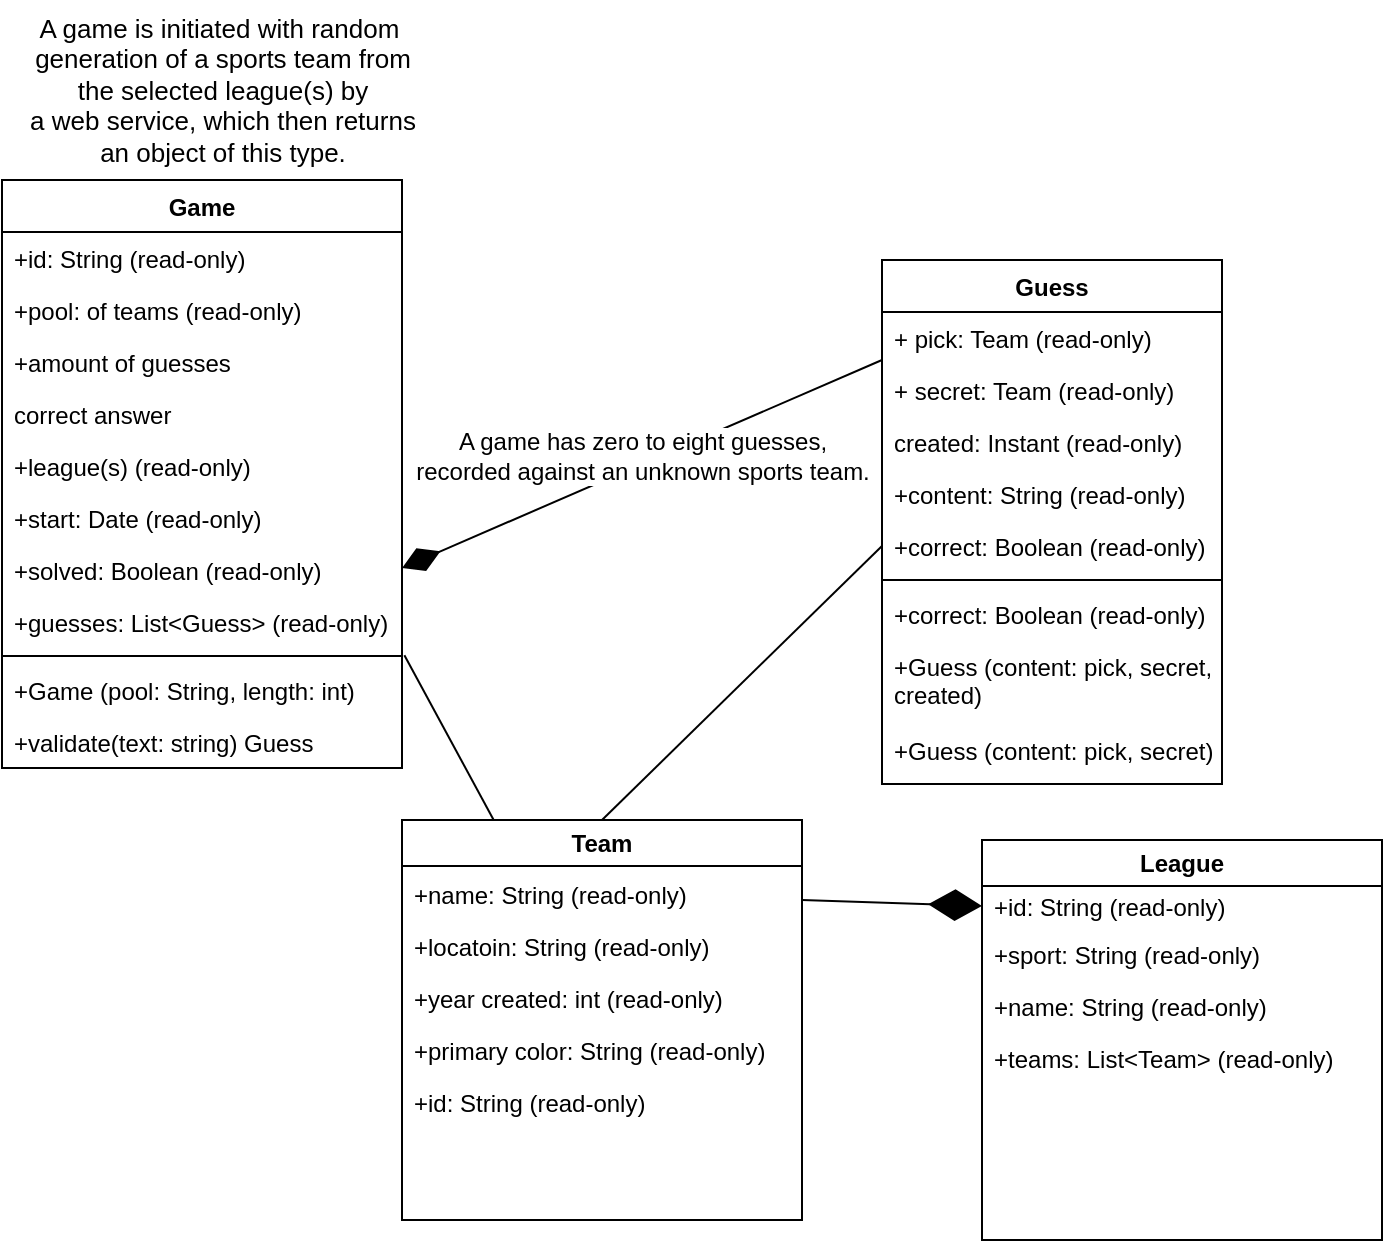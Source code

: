 <mxfile version="24.2.1" type="device">
  <diagram name="Page-1" id="w_sVe9h6Erg7zfxZk2Vn">
    <mxGraphModel dx="1426" dy="785" grid="1" gridSize="10" guides="1" tooltips="1" connect="1" arrows="1" fold="1" page="1" pageScale="1" pageWidth="850" pageHeight="1100" background="none" math="0" shadow="0">
      <root>
        <mxCell id="0" />
        <mxCell id="1" parent="0" />
        <mxCell id="24UU5HveqanTPOSPNjTf-1" value="Game" style="swimlane;fontStyle=1;align=center;verticalAlign=top;childLayout=stackLayout;horizontal=1;startSize=26;horizontalStack=0;resizeParent=1;resizeParentMax=0;resizeLast=0;collapsible=1;marginBottom=0;whiteSpace=wrap;html=1;" parent="1" vertex="1">
          <mxGeometry x="80" y="180" width="200" height="294" as="geometry" />
        </mxCell>
        <mxCell id="24UU5HveqanTPOSPNjTf-2" value="+id: String (read-only)" style="text;strokeColor=none;fillColor=none;align=left;verticalAlign=top;spacingLeft=4;spacingRight=4;overflow=hidden;rotatable=0;points=[[0,0.5],[1,0.5]];portConstraint=eastwest;whiteSpace=wrap;html=1;" parent="24UU5HveqanTPOSPNjTf-1" vertex="1">
          <mxGeometry y="26" width="200" height="26" as="geometry" />
        </mxCell>
        <mxCell id="24UU5HveqanTPOSPNjTf-10" value="+pool: of teams (read-only)" style="text;strokeColor=none;fillColor=none;align=left;verticalAlign=top;spacingLeft=4;spacingRight=4;overflow=hidden;rotatable=0;points=[[0,0.5],[1,0.5]];portConstraint=eastwest;whiteSpace=wrap;html=1;" parent="24UU5HveqanTPOSPNjTf-1" vertex="1">
          <mxGeometry y="52" width="200" height="26" as="geometry" />
        </mxCell>
        <mxCell id="KCZI1uN9eoNdziW-oZWX-1" value="+amount of guesses&amp;nbsp;" style="text;strokeColor=none;fillColor=none;align=left;verticalAlign=top;spacingLeft=4;spacingRight=4;overflow=hidden;rotatable=0;points=[[0,0.5],[1,0.5]];portConstraint=eastwest;whiteSpace=wrap;html=1;" parent="24UU5HveqanTPOSPNjTf-1" vertex="1">
          <mxGeometry y="78" width="200" height="26" as="geometry" />
        </mxCell>
        <mxCell id="qJwV7eziEVDhRDihA2SV-5" value="correct answer" style="text;strokeColor=none;fillColor=none;align=left;verticalAlign=top;spacingLeft=4;spacingRight=4;overflow=hidden;rotatable=0;points=[[0,0.5],[1,0.5]];portConstraint=eastwest;whiteSpace=wrap;html=1;" vertex="1" parent="24UU5HveqanTPOSPNjTf-1">
          <mxGeometry y="104" width="200" height="26" as="geometry" />
        </mxCell>
        <mxCell id="24UU5HveqanTPOSPNjTf-11" value="+league(s) (read-only)" style="text;strokeColor=none;fillColor=none;align=left;verticalAlign=top;spacingLeft=4;spacingRight=4;overflow=hidden;rotatable=0;points=[[0,0.5],[1,0.5]];portConstraint=eastwest;whiteSpace=wrap;html=1;" parent="24UU5HveqanTPOSPNjTf-1" vertex="1">
          <mxGeometry y="130" width="200" height="26" as="geometry" />
        </mxCell>
        <mxCell id="24UU5HveqanTPOSPNjTf-12" value="+start: Date (read-only)" style="text;strokeColor=none;fillColor=none;align=left;verticalAlign=top;spacingLeft=4;spacingRight=4;overflow=hidden;rotatable=0;points=[[0,0.5],[1,0.5]];portConstraint=eastwest;whiteSpace=wrap;html=1;" parent="24UU5HveqanTPOSPNjTf-1" vertex="1">
          <mxGeometry y="156" width="200" height="26" as="geometry" />
        </mxCell>
        <mxCell id="24UU5HveqanTPOSPNjTf-13" value="+solved: Boolean (read-only)" style="text;strokeColor=none;fillColor=none;align=left;verticalAlign=top;spacingLeft=4;spacingRight=4;overflow=hidden;rotatable=0;points=[[0,0.5],[1,0.5]];portConstraint=eastwest;whiteSpace=wrap;html=1;" parent="24UU5HveqanTPOSPNjTf-1" vertex="1">
          <mxGeometry y="182" width="200" height="26" as="geometry" />
        </mxCell>
        <mxCell id="24UU5HveqanTPOSPNjTf-14" value="+guesses: List&amp;lt;Guess&amp;gt; (read-only)" style="text;strokeColor=none;fillColor=none;align=left;verticalAlign=top;spacingLeft=4;spacingRight=4;overflow=hidden;rotatable=0;points=[[0,0.5],[1,0.5]];portConstraint=eastwest;whiteSpace=wrap;html=1;" parent="24UU5HveqanTPOSPNjTf-1" vertex="1">
          <mxGeometry y="208" width="200" height="26" as="geometry" />
        </mxCell>
        <mxCell id="24UU5HveqanTPOSPNjTf-3" value="" style="line;strokeWidth=1;fillColor=none;align=left;verticalAlign=middle;spacingTop=-1;spacingLeft=3;spacingRight=3;rotatable=0;labelPosition=right;points=[];portConstraint=eastwest;strokeColor=inherit;" parent="24UU5HveqanTPOSPNjTf-1" vertex="1">
          <mxGeometry y="234" width="200" height="8" as="geometry" />
        </mxCell>
        <mxCell id="24UU5HveqanTPOSPNjTf-4" value="+Game (pool: String, length: int)" style="text;strokeColor=none;fillColor=none;align=left;verticalAlign=top;spacingLeft=4;spacingRight=4;overflow=hidden;rotatable=0;points=[[0,0.5],[1,0.5]];portConstraint=eastwest;whiteSpace=wrap;html=1;" parent="24UU5HveqanTPOSPNjTf-1" vertex="1">
          <mxGeometry y="242" width="200" height="26" as="geometry" />
        </mxCell>
        <mxCell id="24UU5HveqanTPOSPNjTf-15" value="+validate(text: string) Guess" style="text;strokeColor=none;fillColor=none;align=left;verticalAlign=top;spacingLeft=4;spacingRight=4;overflow=hidden;rotatable=0;points=[[0,0.5],[1,0.5]];portConstraint=eastwest;whiteSpace=wrap;html=1;" parent="24UU5HveqanTPOSPNjTf-1" vertex="1">
          <mxGeometry y="268" width="200" height="26" as="geometry" />
        </mxCell>
        <mxCell id="24UU5HveqanTPOSPNjTf-5" value="Guess" style="swimlane;fontStyle=1;align=center;verticalAlign=top;childLayout=stackLayout;horizontal=1;startSize=26;horizontalStack=0;resizeParent=1;resizeParentMax=0;resizeLast=0;collapsible=1;marginBottom=0;whiteSpace=wrap;html=1;" parent="1" vertex="1">
          <mxGeometry x="520" y="220" width="170" height="262" as="geometry" />
        </mxCell>
        <mxCell id="24UU5HveqanTPOSPNjTf-18" value="+ pick: Team (read-only)" style="text;strokeColor=none;fillColor=none;align=left;verticalAlign=top;spacingLeft=4;spacingRight=4;overflow=hidden;rotatable=0;points=[[0,0.5],[1,0.5]];portConstraint=eastwest;whiteSpace=wrap;html=1;" parent="24UU5HveqanTPOSPNjTf-5" vertex="1">
          <mxGeometry y="26" width="170" height="26" as="geometry" />
        </mxCell>
        <mxCell id="qJwV7eziEVDhRDihA2SV-30" value="+ secret: Team (read-only)" style="text;strokeColor=none;fillColor=none;align=left;verticalAlign=top;spacingLeft=4;spacingRight=4;overflow=hidden;rotatable=0;points=[[0,0.5],[1,0.5]];portConstraint=eastwest;whiteSpace=wrap;html=1;" vertex="1" parent="24UU5HveqanTPOSPNjTf-5">
          <mxGeometry y="52" width="170" height="26" as="geometry" />
        </mxCell>
        <mxCell id="qJwV7eziEVDhRDihA2SV-31" value="created: Instant (read-only)" style="text;strokeColor=none;fillColor=none;align=left;verticalAlign=top;spacingLeft=4;spacingRight=4;overflow=hidden;rotatable=0;points=[[0,0.5],[1,0.5]];portConstraint=eastwest;whiteSpace=wrap;html=1;" vertex="1" parent="24UU5HveqanTPOSPNjTf-5">
          <mxGeometry y="78" width="170" height="26" as="geometry" />
        </mxCell>
        <mxCell id="24UU5HveqanTPOSPNjTf-19" value="+content: String (read-only)" style="text;strokeColor=none;fillColor=none;align=left;verticalAlign=top;spacingLeft=4;spacingRight=4;overflow=hidden;rotatable=0;points=[[0,0.5],[1,0.5]];portConstraint=eastwest;whiteSpace=wrap;html=1;" parent="24UU5HveqanTPOSPNjTf-5" vertex="1">
          <mxGeometry y="104" width="170" height="26" as="geometry" />
        </mxCell>
        <mxCell id="24UU5HveqanTPOSPNjTf-6" value="+correct: Boolean (read-only)" style="text;strokeColor=none;fillColor=none;align=left;verticalAlign=top;spacingLeft=4;spacingRight=4;overflow=hidden;rotatable=0;points=[[0,0.5],[1,0.5]];portConstraint=eastwest;whiteSpace=wrap;html=1;" parent="24UU5HveqanTPOSPNjTf-5" vertex="1">
          <mxGeometry y="130" width="170" height="26" as="geometry" />
        </mxCell>
        <mxCell id="24UU5HveqanTPOSPNjTf-7" value="" style="line;strokeWidth=1;fillColor=none;align=left;verticalAlign=middle;spacingTop=-1;spacingLeft=3;spacingRight=3;rotatable=0;labelPosition=right;points=[];portConstraint=eastwest;strokeColor=inherit;" parent="24UU5HveqanTPOSPNjTf-5" vertex="1">
          <mxGeometry y="156" width="170" height="8" as="geometry" />
        </mxCell>
        <mxCell id="24UU5HveqanTPOSPNjTf-8" value="+correct: Boolean (read-only)" style="text;align=left;verticalAlign=top;spacingLeft=4;spacingRight=4;overflow=hidden;rotatable=0;points=[[0,0.5],[1,0.5]];portConstraint=eastwest;whiteSpace=wrap;html=1;" parent="24UU5HveqanTPOSPNjTf-5" vertex="1">
          <mxGeometry y="164" width="170" height="26" as="geometry" />
        </mxCell>
        <mxCell id="qJwV7eziEVDhRDihA2SV-28" value="+Guess (content: pick, secret, created)" style="text;align=left;verticalAlign=top;spacingLeft=4;spacingRight=4;overflow=hidden;rotatable=0;points=[[0,0.5],[1,0.5]];portConstraint=eastwest;whiteSpace=wrap;html=1;" vertex="1" parent="24UU5HveqanTPOSPNjTf-5">
          <mxGeometry y="190" width="170" height="42" as="geometry" />
        </mxCell>
        <mxCell id="qJwV7eziEVDhRDihA2SV-29" value="+Guess (content: pick, secret)" style="text;align=left;verticalAlign=top;spacingLeft=4;spacingRight=4;overflow=hidden;rotatable=0;points=[[0,0.5],[1,0.5]];portConstraint=eastwest;whiteSpace=wrap;html=1;" vertex="1" parent="24UU5HveqanTPOSPNjTf-5">
          <mxGeometry y="232" width="170" height="30" as="geometry" />
        </mxCell>
        <mxCell id="24UU5HveqanTPOSPNjTf-23" value="" style="endArrow=diamondThin;endFill=1;endSize=18;html=1;rounded=0;exitX=0;exitY=0.5;exitDx=0;exitDy=0;entryX=1;entryY=0.5;entryDx=0;entryDy=0;strokeWidth=1;elbow=vertical;" parent="1" edge="1">
          <mxGeometry width="160" relative="1" as="geometry">
            <mxPoint x="520" y="270" as="sourcePoint" />
            <mxPoint x="280" y="374" as="targetPoint" />
          </mxGeometry>
        </mxCell>
        <mxCell id="24UU5HveqanTPOSPNjTf-24" value="A game has zero to eight guesses,&lt;br style=&quot;font-size: 12px;&quot;&gt;recorded against an unknown sports team." style="edgeLabel;html=1;align=center;verticalAlign=middle;resizable=0;points=[];fontSize=12;" parent="24UU5HveqanTPOSPNjTf-23" vertex="1" connectable="0">
          <mxGeometry x="0.247" y="2" relative="1" as="geometry">
            <mxPoint x="29" y="-19" as="offset" />
          </mxGeometry>
        </mxCell>
        <mxCell id="24UU5HveqanTPOSPNjTf-25" value="A game is initiated with random&amp;nbsp;&lt;br style=&quot;font-size: 13px;&quot;&gt;generation of a sports team from &lt;br&gt;the selected league(s) by&lt;br style=&quot;font-size: 13px;&quot;&gt;a web service, which then returns&lt;br style=&quot;font-size: 13px;&quot;&gt;an object of this type." style="text;html=1;align=center;verticalAlign=middle;resizable=0;points=[];autosize=1;strokeColor=none;fillColor=none;fontSize=13;" parent="1" vertex="1">
          <mxGeometry x="80" y="90" width="220" height="90" as="geometry" />
        </mxCell>
        <mxCell id="qJwV7eziEVDhRDihA2SV-1" value="Team" style="swimlane;whiteSpace=wrap;html=1;" vertex="1" parent="1">
          <mxGeometry x="280" y="500" width="200" height="200" as="geometry" />
        </mxCell>
        <mxCell id="qJwV7eziEVDhRDihA2SV-14" value="+name: String (read-only)" style="text;strokeColor=none;fillColor=none;align=left;verticalAlign=top;spacingLeft=4;spacingRight=4;overflow=hidden;rotatable=0;points=[[0,0.5],[1,0.5]];portConstraint=eastwest;whiteSpace=wrap;html=1;" vertex="1" parent="qJwV7eziEVDhRDihA2SV-1">
          <mxGeometry y="24" width="200" height="26" as="geometry" />
        </mxCell>
        <mxCell id="qJwV7eziEVDhRDihA2SV-15" value="+locatoin: String (read-only)" style="text;strokeColor=none;fillColor=none;align=left;verticalAlign=top;spacingLeft=4;spacingRight=4;overflow=hidden;rotatable=0;points=[[0,0.5],[1,0.5]];portConstraint=eastwest;whiteSpace=wrap;html=1;" vertex="1" parent="qJwV7eziEVDhRDihA2SV-1">
          <mxGeometry y="50" width="200" height="26" as="geometry" />
        </mxCell>
        <mxCell id="qJwV7eziEVDhRDihA2SV-16" value="+year created: int (read-only)" style="text;strokeColor=none;fillColor=none;align=left;verticalAlign=top;spacingLeft=4;spacingRight=4;overflow=hidden;rotatable=0;points=[[0,0.5],[1,0.5]];portConstraint=eastwest;whiteSpace=wrap;html=1;" vertex="1" parent="qJwV7eziEVDhRDihA2SV-1">
          <mxGeometry y="76" width="200" height="26" as="geometry" />
        </mxCell>
        <mxCell id="qJwV7eziEVDhRDihA2SV-17" value="+primary color: String (read-only)" style="text;strokeColor=none;fillColor=none;align=left;verticalAlign=top;spacingLeft=4;spacingRight=4;overflow=hidden;rotatable=0;points=[[0,0.5],[1,0.5]];portConstraint=eastwest;whiteSpace=wrap;html=1;" vertex="1" parent="qJwV7eziEVDhRDihA2SV-1">
          <mxGeometry y="102" width="200" height="26" as="geometry" />
        </mxCell>
        <mxCell id="qJwV7eziEVDhRDihA2SV-18" value="+id: String (read-only)" style="text;strokeColor=none;fillColor=none;align=left;verticalAlign=top;spacingLeft=4;spacingRight=4;overflow=hidden;rotatable=0;points=[[0,0.5],[1,0.5]];portConstraint=eastwest;whiteSpace=wrap;html=1;" vertex="1" parent="qJwV7eziEVDhRDihA2SV-1">
          <mxGeometry y="128" width="200" height="26" as="geometry" />
        </mxCell>
        <mxCell id="qJwV7eziEVDhRDihA2SV-2" value="League" style="swimlane;whiteSpace=wrap;html=1;" vertex="1" parent="1">
          <mxGeometry x="570" y="510" width="200" height="200" as="geometry" />
        </mxCell>
        <mxCell id="qJwV7eziEVDhRDihA2SV-6" value="+id: String (read-only)" style="text;strokeColor=none;fillColor=none;align=left;verticalAlign=top;spacingLeft=4;spacingRight=4;overflow=hidden;rotatable=0;points=[[0,0.5],[1,0.5]];portConstraint=eastwest;whiteSpace=wrap;html=1;" vertex="1" parent="qJwV7eziEVDhRDihA2SV-2">
          <mxGeometry y="20" width="200" height="26" as="geometry" />
        </mxCell>
        <mxCell id="qJwV7eziEVDhRDihA2SV-7" value="+sport: String (read-only)" style="text;strokeColor=none;fillColor=none;align=left;verticalAlign=top;spacingLeft=4;spacingRight=4;overflow=hidden;rotatable=0;points=[[0,0.5],[1,0.5]];portConstraint=eastwest;whiteSpace=wrap;html=1;" vertex="1" parent="qJwV7eziEVDhRDihA2SV-2">
          <mxGeometry y="44" width="200" height="26" as="geometry" />
        </mxCell>
        <mxCell id="qJwV7eziEVDhRDihA2SV-8" value="+name: String (read-only)" style="text;strokeColor=none;fillColor=none;align=left;verticalAlign=top;spacingLeft=4;spacingRight=4;overflow=hidden;rotatable=0;points=[[0,0.5],[1,0.5]];portConstraint=eastwest;whiteSpace=wrap;html=1;" vertex="1" parent="qJwV7eziEVDhRDihA2SV-2">
          <mxGeometry y="70" width="200" height="26" as="geometry" />
        </mxCell>
        <mxCell id="qJwV7eziEVDhRDihA2SV-13" value="+teams: List&amp;lt;Team&amp;gt; (read-only)&amp;nbsp;" style="text;strokeColor=none;fillColor=none;align=left;verticalAlign=top;spacingLeft=4;spacingRight=4;overflow=hidden;rotatable=0;points=[[0,0.5],[1,0.5]];portConstraint=eastwest;whiteSpace=wrap;html=1;" vertex="1" parent="qJwV7eziEVDhRDihA2SV-2">
          <mxGeometry y="96" width="200" height="26" as="geometry" />
        </mxCell>
        <mxCell id="qJwV7eziEVDhRDihA2SV-3" value="" style="endArrow=none;html=1;rounded=0;entryX=1.006;entryY=-0.169;entryDx=0;entryDy=0;entryPerimeter=0;" edge="1" parent="1" source="qJwV7eziEVDhRDihA2SV-1" target="24UU5HveqanTPOSPNjTf-4">
          <mxGeometry width="50" height="50" relative="1" as="geometry">
            <mxPoint x="400" y="500" as="sourcePoint" />
            <mxPoint x="450" y="450" as="targetPoint" />
          </mxGeometry>
        </mxCell>
        <mxCell id="qJwV7eziEVDhRDihA2SV-4" value="" style="endArrow=none;html=1;rounded=0;entryX=0;entryY=0.5;entryDx=0;entryDy=0;exitX=0.5;exitY=0;exitDx=0;exitDy=0;" edge="1" parent="1" source="qJwV7eziEVDhRDihA2SV-1" target="24UU5HveqanTPOSPNjTf-6">
          <mxGeometry width="50" height="50" relative="1" as="geometry">
            <mxPoint x="400" y="500" as="sourcePoint" />
            <mxPoint x="450" y="450" as="targetPoint" />
          </mxGeometry>
        </mxCell>
        <mxCell id="qJwV7eziEVDhRDihA2SV-21" value="" style="endArrow=diamondThin;endFill=1;endSize=24;html=1;rounded=0;entryX=0;entryY=0.5;entryDx=0;entryDy=0;" edge="1" parent="1" target="qJwV7eziEVDhRDihA2SV-6">
          <mxGeometry width="160" relative="1" as="geometry">
            <mxPoint x="480" y="540" as="sourcePoint" />
            <mxPoint x="570" y="490" as="targetPoint" />
          </mxGeometry>
        </mxCell>
      </root>
    </mxGraphModel>
  </diagram>
</mxfile>
